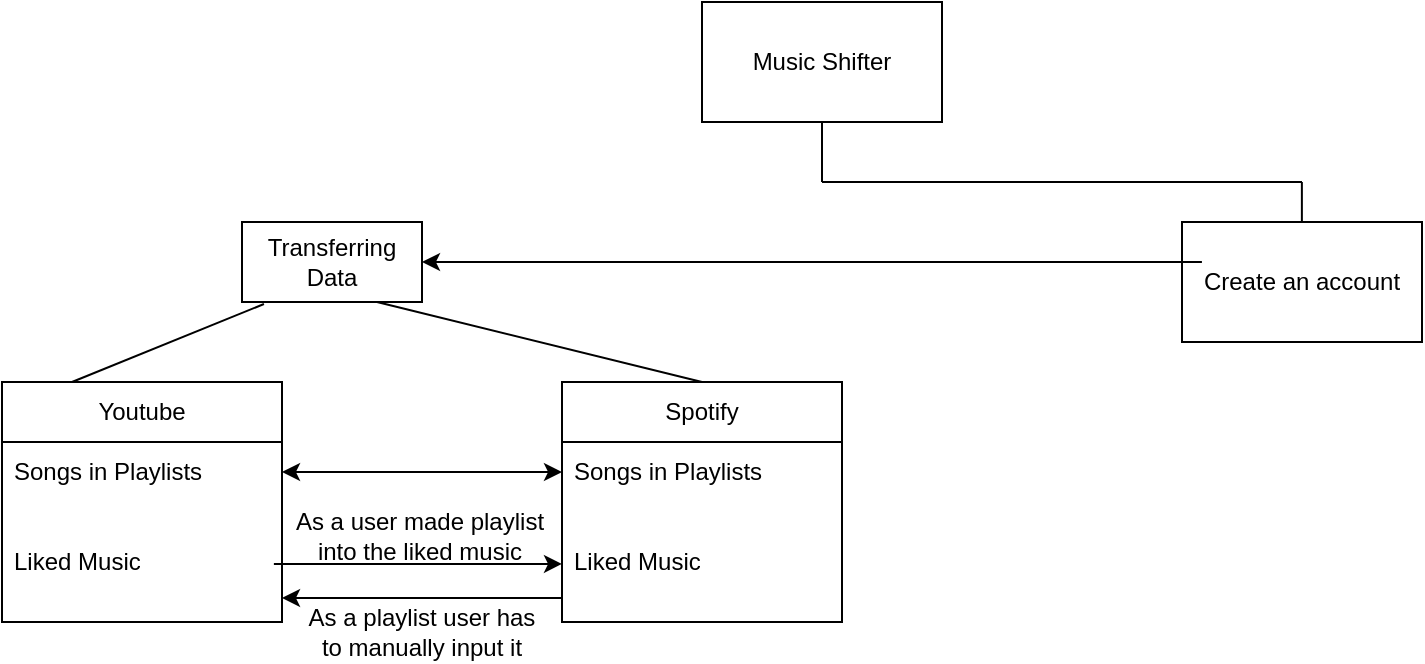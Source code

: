 <mxfile version="27.1.5">
  <diagram name="Page-1" id="U-WRrTkTAyySxFTNYOgf">
    <mxGraphModel dx="1418" dy="752" grid="1" gridSize="10" guides="1" tooltips="1" connect="1" arrows="1" fold="1" page="1" pageScale="1" pageWidth="850" pageHeight="1100" math="0" shadow="0">
      <root>
        <mxCell id="0" />
        <mxCell id="1" parent="0" />
        <mxCell id="i30vI_Hrc5reZE1gKT5g-2" value="Music Shifter" style="rounded=0;whiteSpace=wrap;html=1;" vertex="1" parent="1">
          <mxGeometry x="380" y="130" width="120" height="60" as="geometry" />
        </mxCell>
        <mxCell id="i30vI_Hrc5reZE1gKT5g-3" value="" style="endArrow=none;html=1;rounded=0;entryX=0.5;entryY=1;entryDx=0;entryDy=0;" edge="1" parent="1" target="i30vI_Hrc5reZE1gKT5g-2">
          <mxGeometry width="50" height="50" relative="1" as="geometry">
            <mxPoint x="440" y="220" as="sourcePoint" />
            <mxPoint x="450" y="360" as="targetPoint" />
          </mxGeometry>
        </mxCell>
        <mxCell id="i30vI_Hrc5reZE1gKT5g-4" value="" style="endArrow=none;html=1;rounded=0;" edge="1" parent="1">
          <mxGeometry width="50" height="50" relative="1" as="geometry">
            <mxPoint x="440" y="220" as="sourcePoint" />
            <mxPoint x="680" y="220" as="targetPoint" />
          </mxGeometry>
        </mxCell>
        <mxCell id="i30vI_Hrc5reZE1gKT5g-5" value="" style="endArrow=none;html=1;rounded=0;" edge="1" parent="1">
          <mxGeometry width="50" height="50" relative="1" as="geometry">
            <mxPoint x="679.94" y="240" as="sourcePoint" />
            <mxPoint x="679.94" y="220" as="targetPoint" />
          </mxGeometry>
        </mxCell>
        <mxCell id="i30vI_Hrc5reZE1gKT5g-6" value="Transferring Data" style="rounded=0;whiteSpace=wrap;html=1;" vertex="1" parent="1">
          <mxGeometry x="150" y="240" width="90" height="40" as="geometry" />
        </mxCell>
        <mxCell id="i30vI_Hrc5reZE1gKT5g-9" value="" style="endArrow=none;html=1;rounded=0;entryX=0.122;entryY=1.025;entryDx=0;entryDy=0;entryPerimeter=0;exitX=0.25;exitY=0;exitDx=0;exitDy=0;" edge="1" parent="1" source="i30vI_Hrc5reZE1gKT5g-10" target="i30vI_Hrc5reZE1gKT5g-6">
          <mxGeometry width="50" height="50" relative="1" as="geometry">
            <mxPoint x="120" y="320" as="sourcePoint" />
            <mxPoint x="450" y="360" as="targetPoint" />
          </mxGeometry>
        </mxCell>
        <mxCell id="i30vI_Hrc5reZE1gKT5g-10" value="Youtube" style="swimlane;fontStyle=0;childLayout=stackLayout;horizontal=1;startSize=30;horizontalStack=0;resizeParent=1;resizeParentMax=0;resizeLast=0;collapsible=1;marginBottom=0;whiteSpace=wrap;html=1;" vertex="1" parent="1">
          <mxGeometry x="30" y="320" width="140" height="120" as="geometry" />
        </mxCell>
        <mxCell id="i30vI_Hrc5reZE1gKT5g-11" value="Songs in Playlists" style="text;strokeColor=none;fillColor=none;align=left;verticalAlign=middle;spacingLeft=4;spacingRight=4;overflow=hidden;points=[[0,0.5],[1,0.5]];portConstraint=eastwest;rotatable=0;whiteSpace=wrap;html=1;" vertex="1" parent="i30vI_Hrc5reZE1gKT5g-10">
          <mxGeometry y="30" width="140" height="30" as="geometry" />
        </mxCell>
        <mxCell id="i30vI_Hrc5reZE1gKT5g-12" value="Liked Music" style="text;strokeColor=none;fillColor=none;align=left;verticalAlign=middle;spacingLeft=4;spacingRight=4;overflow=hidden;points=[[0,0.5],[1,0.5]];portConstraint=eastwest;rotatable=0;whiteSpace=wrap;html=1;" vertex="1" parent="i30vI_Hrc5reZE1gKT5g-10">
          <mxGeometry y="60" width="140" height="60" as="geometry" />
        </mxCell>
        <mxCell id="i30vI_Hrc5reZE1gKT5g-14" value="" style="endArrow=none;html=1;rounded=0;entryX=0.75;entryY=1;entryDx=0;entryDy=0;exitX=0.5;exitY=0;exitDx=0;exitDy=0;" edge="1" parent="1" source="i30vI_Hrc5reZE1gKT5g-15" target="i30vI_Hrc5reZE1gKT5g-6">
          <mxGeometry width="50" height="50" relative="1" as="geometry">
            <mxPoint x="280" y="320" as="sourcePoint" />
            <mxPoint x="450" y="360" as="targetPoint" />
          </mxGeometry>
        </mxCell>
        <mxCell id="i30vI_Hrc5reZE1gKT5g-15" value="Spotify" style="swimlane;fontStyle=0;childLayout=stackLayout;horizontal=1;startSize=30;horizontalStack=0;resizeParent=1;resizeParentMax=0;resizeLast=0;collapsible=1;marginBottom=0;whiteSpace=wrap;html=1;" vertex="1" parent="1">
          <mxGeometry x="310" y="320" width="140" height="120" as="geometry" />
        </mxCell>
        <mxCell id="i30vI_Hrc5reZE1gKT5g-16" value="Songs in Playlists" style="text;strokeColor=none;fillColor=none;align=left;verticalAlign=middle;spacingLeft=4;spacingRight=4;overflow=hidden;points=[[0,0.5],[1,0.5]];portConstraint=eastwest;rotatable=0;whiteSpace=wrap;html=1;" vertex="1" parent="i30vI_Hrc5reZE1gKT5g-15">
          <mxGeometry y="30" width="140" height="30" as="geometry" />
        </mxCell>
        <mxCell id="i30vI_Hrc5reZE1gKT5g-17" value="Liked Music" style="text;strokeColor=none;fillColor=none;align=left;verticalAlign=middle;spacingLeft=4;spacingRight=4;overflow=hidden;points=[[0,0.5],[1,0.5]];portConstraint=eastwest;rotatable=0;whiteSpace=wrap;html=1;" vertex="1" parent="i30vI_Hrc5reZE1gKT5g-15">
          <mxGeometry y="60" width="140" height="60" as="geometry" />
        </mxCell>
        <mxCell id="i30vI_Hrc5reZE1gKT5g-19" value="" style="endArrow=classic;startArrow=classic;html=1;rounded=0;exitX=1;exitY=0.5;exitDx=0;exitDy=0;entryX=0;entryY=0.5;entryDx=0;entryDy=0;" edge="1" parent="1" source="i30vI_Hrc5reZE1gKT5g-11" target="i30vI_Hrc5reZE1gKT5g-16">
          <mxGeometry width="50" height="50" relative="1" as="geometry">
            <mxPoint x="400" y="410" as="sourcePoint" />
            <mxPoint x="450" y="360" as="targetPoint" />
          </mxGeometry>
        </mxCell>
        <mxCell id="i30vI_Hrc5reZE1gKT5g-20" value="" style="endArrow=classic;html=1;rounded=0;exitX=0;exitY=0.5;exitDx=0;exitDy=0;" edge="1" parent="1">
          <mxGeometry width="50" height="50" relative="1" as="geometry">
            <mxPoint x="310" y="428" as="sourcePoint" />
            <mxPoint x="170" y="428" as="targetPoint" />
          </mxGeometry>
        </mxCell>
        <mxCell id="i30vI_Hrc5reZE1gKT5g-21" value="As a playlist user has to manually input it" style="text;html=1;align=center;verticalAlign=middle;whiteSpace=wrap;rounded=0;" vertex="1" parent="1">
          <mxGeometry x="180" y="430" width="120" height="30" as="geometry" />
        </mxCell>
        <mxCell id="i30vI_Hrc5reZE1gKT5g-22" value="" style="endArrow=classic;html=1;rounded=0;exitX=0.971;exitY=0.233;exitDx=0;exitDy=0;exitPerimeter=0;entryX=0;entryY=0.233;entryDx=0;entryDy=0;entryPerimeter=0;" edge="1" parent="1">
          <mxGeometry width="50" height="50" relative="1" as="geometry">
            <mxPoint x="165.94" y="410.98" as="sourcePoint" />
            <mxPoint x="310" y="410.98" as="targetPoint" />
          </mxGeometry>
        </mxCell>
        <mxCell id="i30vI_Hrc5reZE1gKT5g-23" value="As a user made playlist into the liked music" style="text;html=1;align=center;verticalAlign=middle;whiteSpace=wrap;rounded=0;" vertex="1" parent="1">
          <mxGeometry x="174" y="382" width="130" height="30" as="geometry" />
        </mxCell>
        <mxCell id="i30vI_Hrc5reZE1gKT5g-24" value="Create an account" style="rounded=0;whiteSpace=wrap;html=1;" vertex="1" parent="1">
          <mxGeometry x="620" y="240" width="120" height="60" as="geometry" />
        </mxCell>
        <mxCell id="i30vI_Hrc5reZE1gKT5g-25" value="" style="endArrow=classic;html=1;rounded=0;entryX=1;entryY=0.5;entryDx=0;entryDy=0;exitX=0.083;exitY=0.333;exitDx=0;exitDy=0;exitPerimeter=0;" edge="1" parent="1" source="i30vI_Hrc5reZE1gKT5g-24" target="i30vI_Hrc5reZE1gKT5g-6">
          <mxGeometry width="50" height="50" relative="1" as="geometry">
            <mxPoint x="400" y="410" as="sourcePoint" />
            <mxPoint x="450" y="360" as="targetPoint" />
          </mxGeometry>
        </mxCell>
      </root>
    </mxGraphModel>
  </diagram>
</mxfile>
